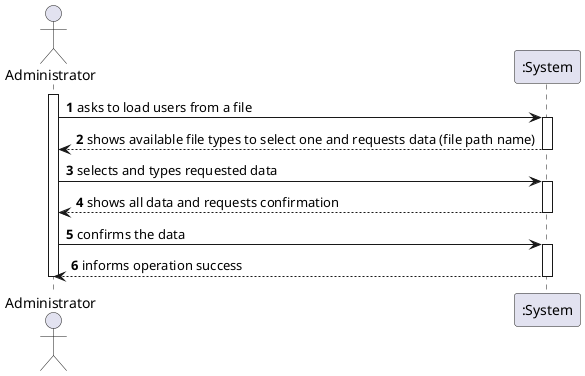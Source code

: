 @startuml
autonumber
actor "Administrator" as ADMIN

activate ADMIN
ADMIN -> ":System" : asks to load users from a file
activate ":System"
":System" --> ADMIN : shows available file types to select one and requests data (file path name)
deactivate ":System"

ADMIN -> ":System" : selects and types requested data
activate ":System"
":System" --> ADMIN : shows all data and requests confirmation
deactivate ":System"

ADMIN -> ":System" : confirms the data
activate ":System"
":System" --> ADMIN : informs operation success
deactivate ":System"

deactivate ADMIN

@enduml